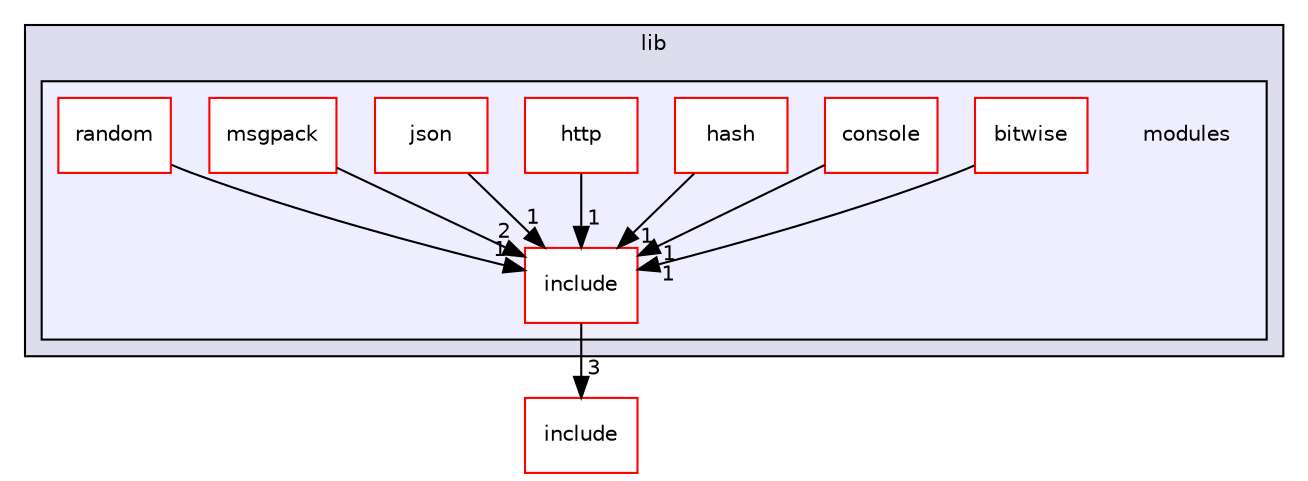 digraph "C:/Users/folae/Documents/Code/Big-Projects/ArkScript/Ark/lib/modules" {
  compound=true
  node [ fontsize="10", fontname="Helvetica"];
  edge [ labelfontsize="10", labelfontname="Helvetica"];
  subgraph clusterdir_97aefd0d527b934f1d99a682da8fe6a9 {
    graph [ bgcolor="#ddddee", pencolor="black", label="lib" fontname="Helvetica", fontsize="10", URL="dir_97aefd0d527b934f1d99a682da8fe6a9.html"]
  subgraph clusterdir_e1dbc8ba94a86723d4c32227b7c46099 {
    graph [ bgcolor="#eeeeff", pencolor="black", label="" URL="dir_e1dbc8ba94a86723d4c32227b7c46099.html"];
    dir_e1dbc8ba94a86723d4c32227b7c46099 [shape=plaintext label="modules"];
  dir_8584310505afb75ac10a7b4b1675b0ac [shape=box label="bitwise" fillcolor="white" style="filled" color="red" URL="dir_8584310505afb75ac10a7b4b1675b0ac.html"];
  dir_95a261deb93739da6a240249275cc0ab [shape=box label="console" fillcolor="white" style="filled" color="red" URL="dir_95a261deb93739da6a240249275cc0ab.html"];
  dir_579fba70baf66c8a598cfe6e4ebfcadd [shape=box label="hash" fillcolor="white" style="filled" color="red" URL="dir_579fba70baf66c8a598cfe6e4ebfcadd.html"];
  dir_e5f0f663a6e316f61ceb4338dd986015 [shape=box label="http" fillcolor="white" style="filled" color="red" URL="dir_e5f0f663a6e316f61ceb4338dd986015.html"];
  dir_ee54abb1d0914f5c6987d7690c8d0f8d [shape=box label="include" fillcolor="white" style="filled" color="red" URL="dir_ee54abb1d0914f5c6987d7690c8d0f8d.html"];
  dir_1eebd4f5aeacda96ea69bb718c6307df [shape=box label="json" fillcolor="white" style="filled" color="red" URL="dir_1eebd4f5aeacda96ea69bb718c6307df.html"];
  dir_90d684f488063271c779a5731f248194 [shape=box label="msgpack" fillcolor="white" style="filled" color="red" URL="dir_90d684f488063271c779a5731f248194.html"];
  dir_d8411377429e990023c4fcdabdec29bc [shape=box label="random" fillcolor="white" style="filled" color="red" URL="dir_d8411377429e990023c4fcdabdec29bc.html"];
  }
  }
  dir_d44c64559bbebec7f509842c48db8b23 [shape=box label="include" fillcolor="white" style="filled" color="red" URL="dir_d44c64559bbebec7f509842c48db8b23.html"];
  dir_1eebd4f5aeacda96ea69bb718c6307df->dir_ee54abb1d0914f5c6987d7690c8d0f8d [headlabel="1", labeldistance=1.5 headhref="dir_000021_000031.html"];
  dir_579fba70baf66c8a598cfe6e4ebfcadd->dir_ee54abb1d0914f5c6987d7690c8d0f8d [headlabel="1", labeldistance=1.5 headhref="dir_000017_000031.html"];
  dir_8584310505afb75ac10a7b4b1675b0ac->dir_ee54abb1d0914f5c6987d7690c8d0f8d [headlabel="1", labeldistance=1.5 headhref="dir_000013_000031.html"];
  dir_90d684f488063271c779a5731f248194->dir_ee54abb1d0914f5c6987d7690c8d0f8d [headlabel="2", labeldistance=1.5 headhref="dir_000023_000031.html"];
  dir_95a261deb93739da6a240249275cc0ab->dir_ee54abb1d0914f5c6987d7690c8d0f8d [headlabel="1", labeldistance=1.5 headhref="dir_000015_000031.html"];
  dir_d8411377429e990023c4fcdabdec29bc->dir_ee54abb1d0914f5c6987d7690c8d0f8d [headlabel="1", labeldistance=1.5 headhref="dir_000025_000031.html"];
  dir_e5f0f663a6e316f61ceb4338dd986015->dir_ee54abb1d0914f5c6987d7690c8d0f8d [headlabel="1", labeldistance=1.5 headhref="dir_000019_000031.html"];
  dir_ee54abb1d0914f5c6987d7690c8d0f8d->dir_d44c64559bbebec7f509842c48db8b23 [headlabel="3", labeldistance=1.5 headhref="dir_000031_000000.html"];
}
